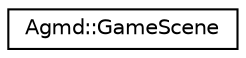 digraph "Graphical Class Hierarchy"
{
  edge [fontname="Helvetica",fontsize="10",labelfontname="Helvetica",labelfontsize="10"];
  node [fontname="Helvetica",fontsize="10",shape=record];
  rankdir="LR";
  Node1 [label="Agmd::GameScene",height=0.2,width=0.4,color="black", fillcolor="white", style="filled",URL="$class_agmd_1_1_game_scene.html"];
}
